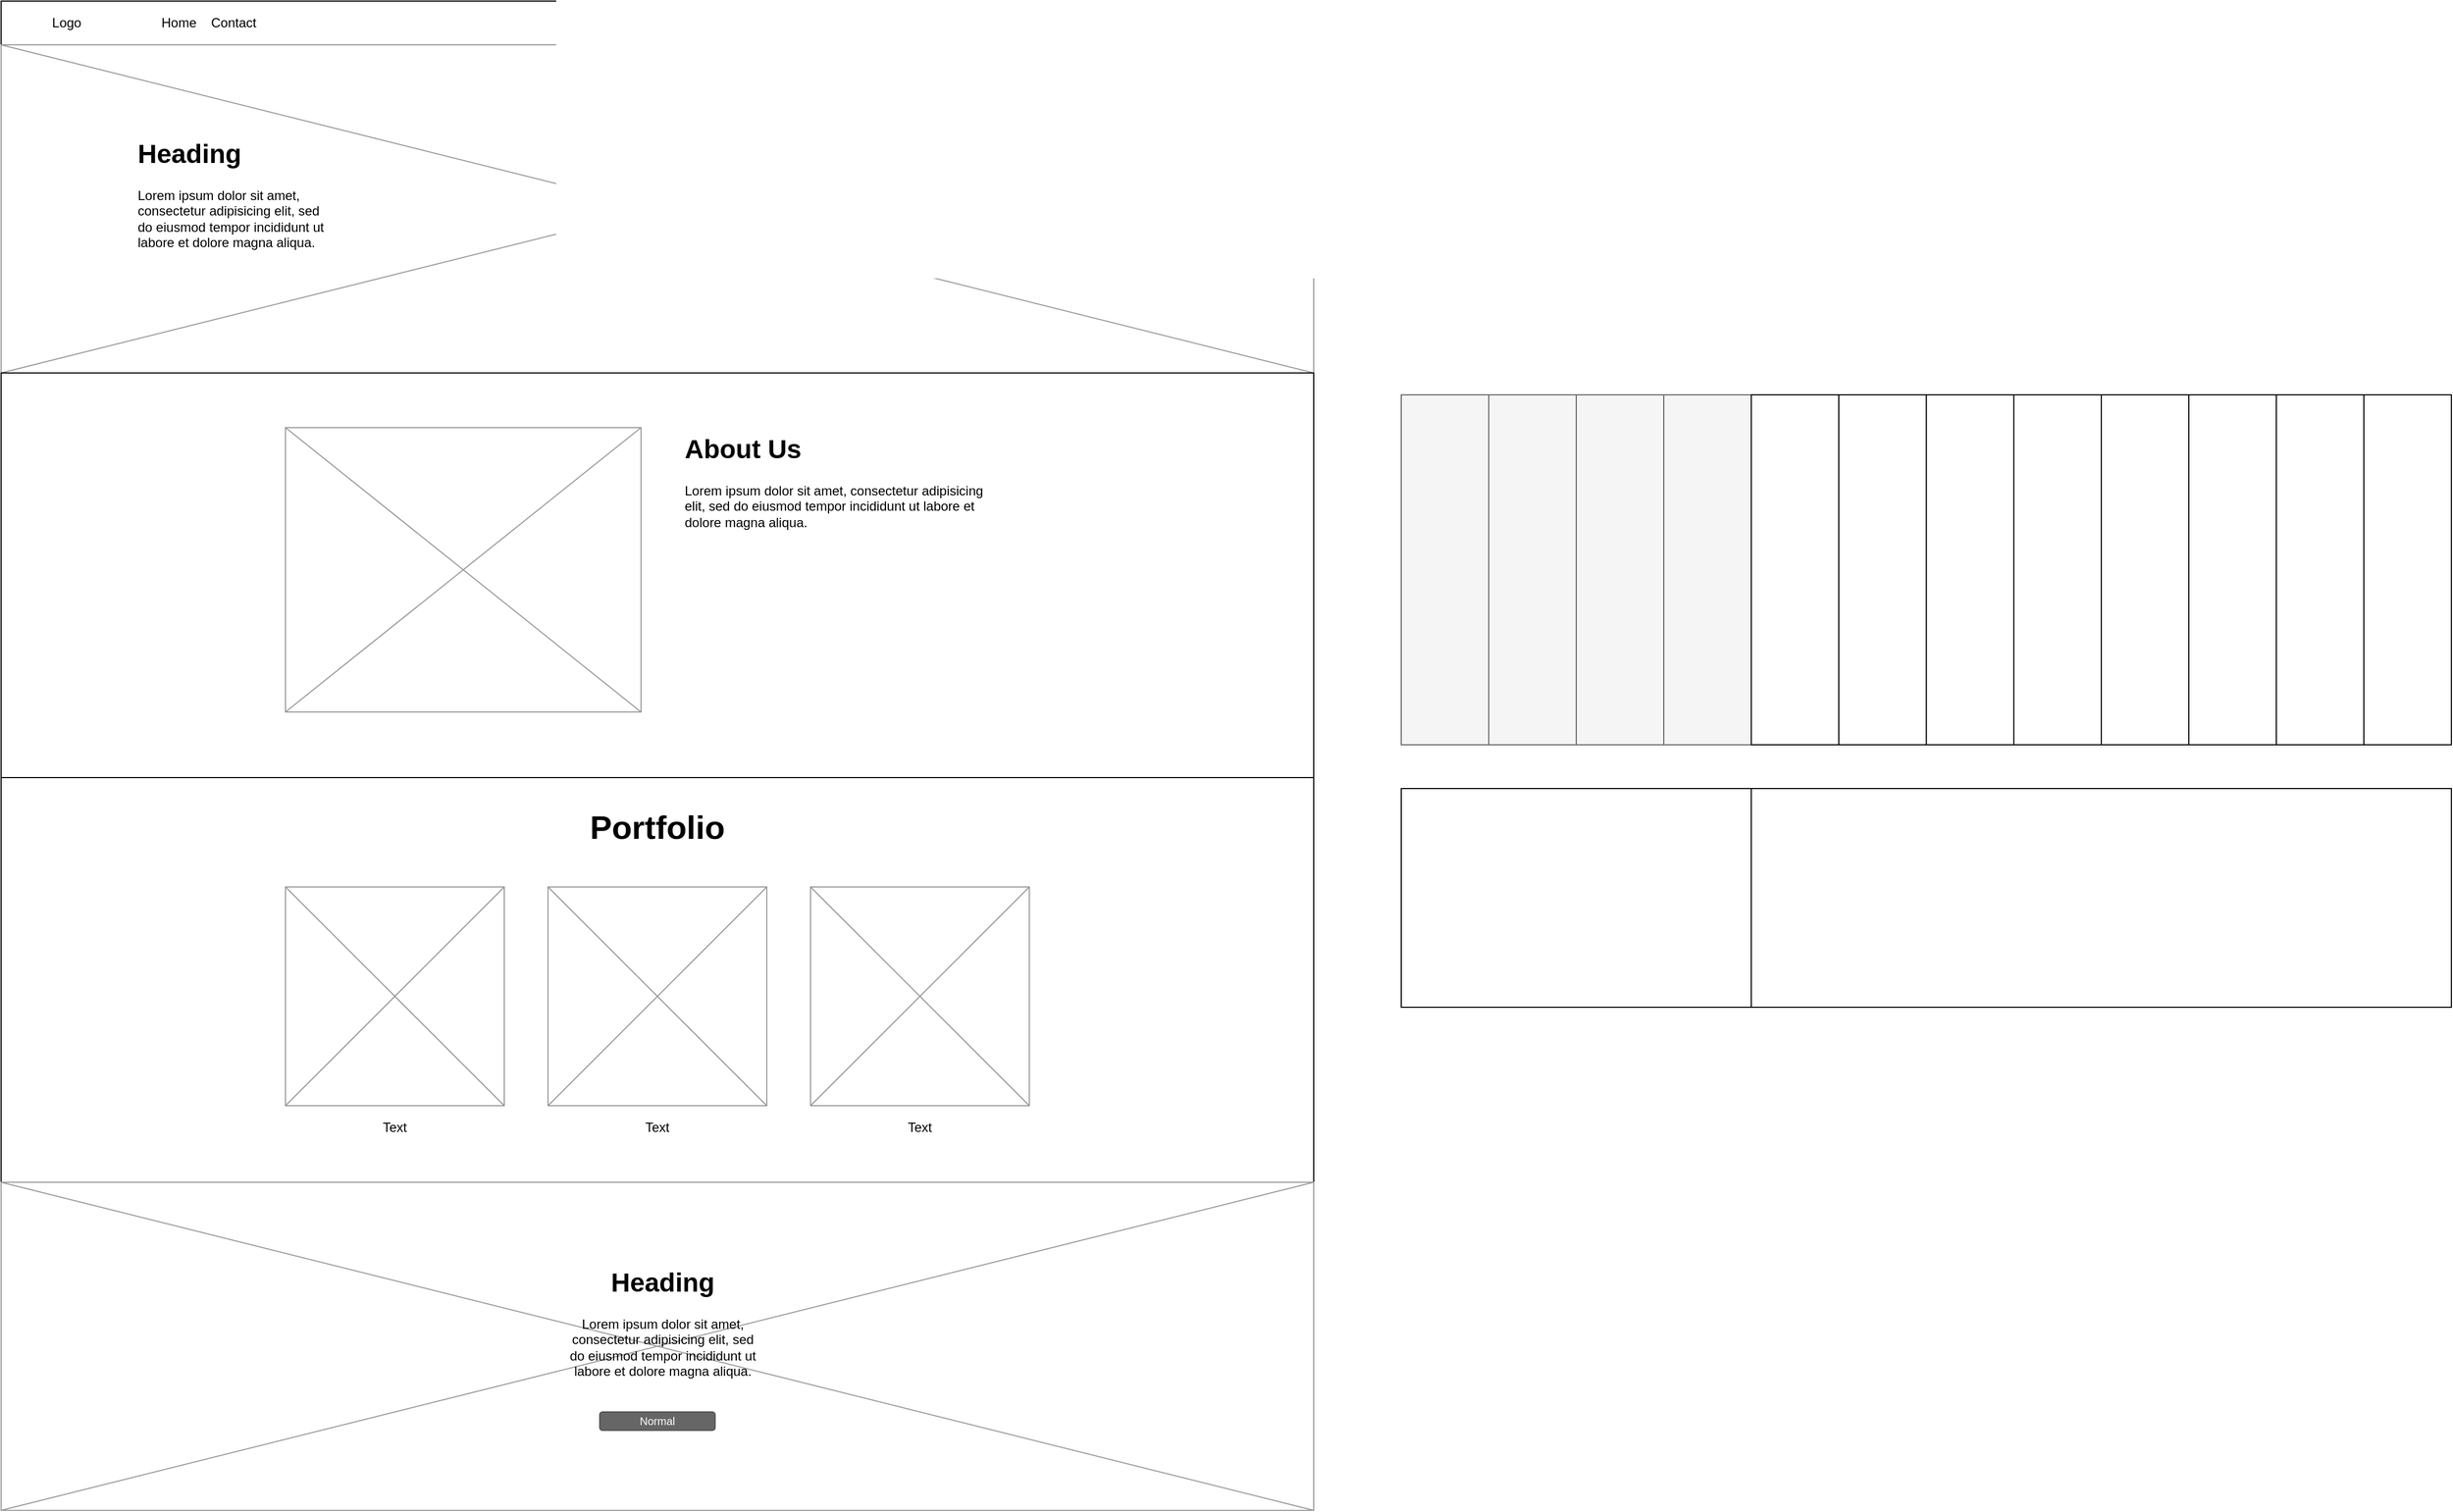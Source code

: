 <mxfile version="13.8.3" type="device"><diagram id="9YkZGcVhz1DvfE5RPyfS" name="Page-1"><mxGraphModel dx="1577" dy="1023" grid="1" gridSize="10" guides="1" tooltips="1" connect="1" arrows="1" fold="1" page="1" pageScale="1" pageWidth="850" pageHeight="1100" math="0" shadow="0"><root><mxCell id="0"/><mxCell id="1" parent="0"/><mxCell id="Q_9bL6bhCfvKUc8vMWFV-1" value="" style="rounded=0;whiteSpace=wrap;html=1;" vertex="1" parent="1"><mxGeometry x="40" y="40" width="1200" height="40" as="geometry"/></mxCell><mxCell id="Q_9bL6bhCfvKUc8vMWFV-2" style="edgeStyle=orthogonalEdgeStyle;rounded=0;orthogonalLoop=1;jettySize=auto;html=1;exitX=0.5;exitY=1;exitDx=0;exitDy=0;" edge="1" parent="1" source="Q_9bL6bhCfvKUc8vMWFV-1" target="Q_9bL6bhCfvKUc8vMWFV-1"><mxGeometry relative="1" as="geometry"/></mxCell><mxCell id="Q_9bL6bhCfvKUc8vMWFV-3" value="" style="rounded=0;whiteSpace=wrap;html=1;" vertex="1" parent="1"><mxGeometry x="40" y="750" width="1200" height="370" as="geometry"/></mxCell><mxCell id="Q_9bL6bhCfvKUc8vMWFV-4" value="" style="verticalLabelPosition=bottom;shadow=0;dashed=0;align=center;html=1;verticalAlign=top;strokeWidth=1;shape=mxgraph.mockup.graphics.simpleIcon;strokeColor=#999999;" vertex="1" parent="1"><mxGeometry x="40" y="80" width="1200" height="300" as="geometry"/></mxCell><mxCell id="Q_9bL6bhCfvKUc8vMWFV-5" value="&lt;h1&gt;Heading&lt;/h1&gt;&lt;p&gt;Lorem ipsum dolor sit amet, consectetur adipisicing elit, sed do eiusmod tempor incididunt ut labore et dolore magna aliqua.&lt;/p&gt;" style="text;html=1;strokeColor=none;fillColor=none;spacing=5;spacingTop=-20;whiteSpace=wrap;overflow=hidden;rounded=0;" vertex="1" parent="1"><mxGeometry x="160" y="160" width="190" height="120" as="geometry"/></mxCell><mxCell id="Q_9bL6bhCfvKUc8vMWFV-7" value="&lt;font style=&quot;font-size: 30px&quot;&gt;&lt;b&gt;Portfolio&lt;/b&gt;&lt;/font&gt;" style="text;html=1;strokeColor=none;fillColor=none;align=center;verticalAlign=middle;whiteSpace=wrap;rounded=0;" vertex="1" parent="1"><mxGeometry x="40" y="770" width="1200" height="50" as="geometry"/></mxCell><mxCell id="Q_9bL6bhCfvKUc8vMWFV-8" value="" style="verticalLabelPosition=bottom;shadow=0;dashed=0;align=center;html=1;verticalAlign=top;strokeWidth=1;shape=mxgraph.mockup.graphics.simpleIcon;strokeColor=#999999;" vertex="1" parent="1"><mxGeometry x="540" y="850" width="200" height="200" as="geometry"/></mxCell><mxCell id="Q_9bL6bhCfvKUc8vMWFV-9" value="Text" style="text;html=1;strokeColor=none;fillColor=none;align=center;verticalAlign=middle;whiteSpace=wrap;rounded=0;" vertex="1" parent="1"><mxGeometry x="540" y="1060" width="200" height="20" as="geometry"/></mxCell><mxCell id="Q_9bL6bhCfvKUc8vMWFV-11" value="" style="verticalLabelPosition=bottom;shadow=0;dashed=0;align=center;html=1;verticalAlign=top;strokeWidth=1;shape=mxgraph.mockup.graphics.simpleIcon;strokeColor=#999999;" vertex="1" parent="1"><mxGeometry x="300" y="850" width="200" height="200" as="geometry"/></mxCell><mxCell id="Q_9bL6bhCfvKUc8vMWFV-13" value="Text" style="text;html=1;strokeColor=none;fillColor=none;align=center;verticalAlign=middle;whiteSpace=wrap;rounded=0;" vertex="1" parent="1"><mxGeometry x="300" y="1060" width="200" height="20" as="geometry"/></mxCell><mxCell id="Q_9bL6bhCfvKUc8vMWFV-14" value="" style="verticalLabelPosition=bottom;shadow=0;dashed=0;align=center;html=1;verticalAlign=top;strokeWidth=1;shape=mxgraph.mockup.graphics.simpleIcon;strokeColor=#999999;" vertex="1" parent="1"><mxGeometry x="780" y="850" width="200" height="200" as="geometry"/></mxCell><mxCell id="Q_9bL6bhCfvKUc8vMWFV-16" value="Text" style="text;html=1;strokeColor=none;fillColor=none;align=center;verticalAlign=middle;whiteSpace=wrap;rounded=0;" vertex="1" parent="1"><mxGeometry x="780" y="1060" width="200" height="20" as="geometry"/></mxCell><mxCell id="Q_9bL6bhCfvKUc8vMWFV-17" value="" style="rounded=0;whiteSpace=wrap;html=1;" vertex="1" parent="1"><mxGeometry x="40" y="380" width="1200" height="370" as="geometry"/></mxCell><mxCell id="Q_9bL6bhCfvKUc8vMWFV-19" value="" style="verticalLabelPosition=bottom;shadow=0;dashed=0;align=center;html=1;verticalAlign=top;strokeWidth=1;shape=mxgraph.mockup.graphics.simpleIcon;strokeColor=#999999;" vertex="1" parent="1"><mxGeometry x="300" y="430" width="325" height="260" as="geometry"/></mxCell><mxCell id="Q_9bL6bhCfvKUc8vMWFV-20" value="&lt;h1&gt;About Us&lt;/h1&gt;&lt;p&gt;Lorem ipsum dolor sit amet, consectetur adipisicing elit, sed do eiusmod tempor incididunt ut labore et dolore magna aliqua.&lt;/p&gt;" style="text;html=1;strokeColor=none;fillColor=none;spacing=5;spacingTop=-20;whiteSpace=wrap;overflow=hidden;rounded=0;" vertex="1" parent="1"><mxGeometry x="660" y="430" width="290" height="250" as="geometry"/></mxCell><mxCell id="Q_9bL6bhCfvKUc8vMWFV-21" style="edgeStyle=orthogonalEdgeStyle;rounded=0;orthogonalLoop=1;jettySize=auto;html=1;exitX=0.5;exitY=1;exitDx=0;exitDy=0;" edge="1" parent="1"><mxGeometry relative="1" as="geometry"><mxPoint x="640" y="1120" as="sourcePoint"/><mxPoint x="640" y="1120" as="targetPoint"/></mxGeometry></mxCell><mxCell id="Q_9bL6bhCfvKUc8vMWFV-22" value="" style="verticalLabelPosition=bottom;shadow=0;dashed=0;align=center;html=1;verticalAlign=top;strokeWidth=1;shape=mxgraph.mockup.graphics.simpleIcon;strokeColor=#999999;" vertex="1" parent="1"><mxGeometry x="40" y="1120" width="1200" height="300" as="geometry"/></mxCell><mxCell id="Q_9bL6bhCfvKUc8vMWFV-23" value="&lt;h1&gt;Heading&lt;/h1&gt;&lt;p&gt;Lorem ipsum dolor sit amet, consectetur adipisicing elit, sed do eiusmod tempor incididunt ut labore et dolore magna aliqua.&lt;/p&gt;" style="text;html=1;strokeColor=none;fillColor=none;spacing=5;spacingTop=-20;whiteSpace=wrap;overflow=hidden;rounded=0;align=center;" vertex="1" parent="1"><mxGeometry x="550" y="1191.56" width="190" height="120" as="geometry"/></mxCell><mxCell id="Q_9bL6bhCfvKUc8vMWFV-24" value="Normal" style="rounded=1;html=1;shadow=0;dashed=0;whiteSpace=wrap;fontSize=10;fillColor=#666666;align=center;strokeColor=#4D4D4D;fontColor=#ffffff;" vertex="1" parent="1"><mxGeometry x="587.25" y="1330" width="105.5" height="16.88" as="geometry"/></mxCell><mxCell id="Q_9bL6bhCfvKUc8vMWFV-26" value="Home&amp;nbsp; &amp;nbsp; Contact" style="text;html=1;strokeColor=none;fillColor=none;align=center;verticalAlign=middle;whiteSpace=wrap;rounded=0;" vertex="1" parent="1"><mxGeometry x="150" y="50" width="160" height="20" as="geometry"/></mxCell><mxCell id="Q_9bL6bhCfvKUc8vMWFV-27" value="Logo" style="text;html=1;strokeColor=none;fillColor=none;align=center;verticalAlign=middle;whiteSpace=wrap;rounded=0;" vertex="1" parent="1"><mxGeometry x="80" y="50" width="40" height="20" as="geometry"/></mxCell><mxCell id="Q_9bL6bhCfvKUc8vMWFV-28" value="" style="rounded=0;whiteSpace=wrap;html=1;align=center;fillColor=#f5f5f5;strokeColor=#666666;fontColor=#333333;" vertex="1" parent="1"><mxGeometry x="1320" y="400" width="80" height="320" as="geometry"/></mxCell><mxCell id="Q_9bL6bhCfvKUc8vMWFV-29" value="" style="rounded=0;whiteSpace=wrap;html=1;align=center;fillColor=#f5f5f5;strokeColor=#666666;fontColor=#333333;" vertex="1" parent="1"><mxGeometry x="1400" y="400" width="80" height="320" as="geometry"/></mxCell><mxCell id="Q_9bL6bhCfvKUc8vMWFV-30" value="" style="rounded=0;whiteSpace=wrap;html=1;align=center;fillColor=#f5f5f5;strokeColor=#666666;fontColor=#333333;" vertex="1" parent="1"><mxGeometry x="1480" y="400" width="80" height="320" as="geometry"/></mxCell><mxCell id="Q_9bL6bhCfvKUc8vMWFV-31" value="" style="rounded=0;whiteSpace=wrap;html=1;align=center;fillColor=#f5f5f5;strokeColor=#666666;fontColor=#333333;" vertex="1" parent="1"><mxGeometry x="1560" y="400" width="80" height="320" as="geometry"/></mxCell><mxCell id="Q_9bL6bhCfvKUc8vMWFV-32" value="" style="rounded=0;whiteSpace=wrap;html=1;align=center;" vertex="1" parent="1"><mxGeometry x="1640" y="400" width="80" height="320" as="geometry"/></mxCell><mxCell id="Q_9bL6bhCfvKUc8vMWFV-33" value="" style="rounded=0;whiteSpace=wrap;html=1;align=center;" vertex="1" parent="1"><mxGeometry x="1720" y="400" width="80" height="320" as="geometry"/></mxCell><mxCell id="Q_9bL6bhCfvKUc8vMWFV-34" value="" style="rounded=0;whiteSpace=wrap;html=1;align=center;" vertex="1" parent="1"><mxGeometry x="1800" y="400" width="80" height="320" as="geometry"/></mxCell><mxCell id="Q_9bL6bhCfvKUc8vMWFV-35" value="" style="rounded=0;whiteSpace=wrap;html=1;align=center;" vertex="1" parent="1"><mxGeometry x="1880" y="400" width="80" height="320" as="geometry"/></mxCell><mxCell id="Q_9bL6bhCfvKUc8vMWFV-36" value="" style="rounded=0;whiteSpace=wrap;html=1;align=center;" vertex="1" parent="1"><mxGeometry x="1960" y="400" width="80" height="320" as="geometry"/></mxCell><mxCell id="Q_9bL6bhCfvKUc8vMWFV-37" value="" style="rounded=0;whiteSpace=wrap;html=1;align=center;" vertex="1" parent="1"><mxGeometry x="2040" y="400" width="80" height="320" as="geometry"/></mxCell><mxCell id="Q_9bL6bhCfvKUc8vMWFV-38" value="" style="rounded=0;whiteSpace=wrap;html=1;align=center;" vertex="1" parent="1"><mxGeometry x="2120" y="400" width="80" height="320" as="geometry"/></mxCell><mxCell id="Q_9bL6bhCfvKUc8vMWFV-39" value="" style="rounded=0;whiteSpace=wrap;html=1;align=center;" vertex="1" parent="1"><mxGeometry x="2200" y="400" width="80" height="320" as="geometry"/></mxCell><mxCell id="Q_9bL6bhCfvKUc8vMWFV-40" value="" style="rounded=0;whiteSpace=wrap;html=1;align=center;" vertex="1" parent="1"><mxGeometry x="1320" y="760" width="320" height="200" as="geometry"/></mxCell><mxCell id="Q_9bL6bhCfvKUc8vMWFV-41" value="" style="rounded=0;whiteSpace=wrap;html=1;align=center;" vertex="1" parent="1"><mxGeometry x="1640" y="760" width="640" height="200" as="geometry"/></mxCell></root></mxGraphModel></diagram></mxfile>
